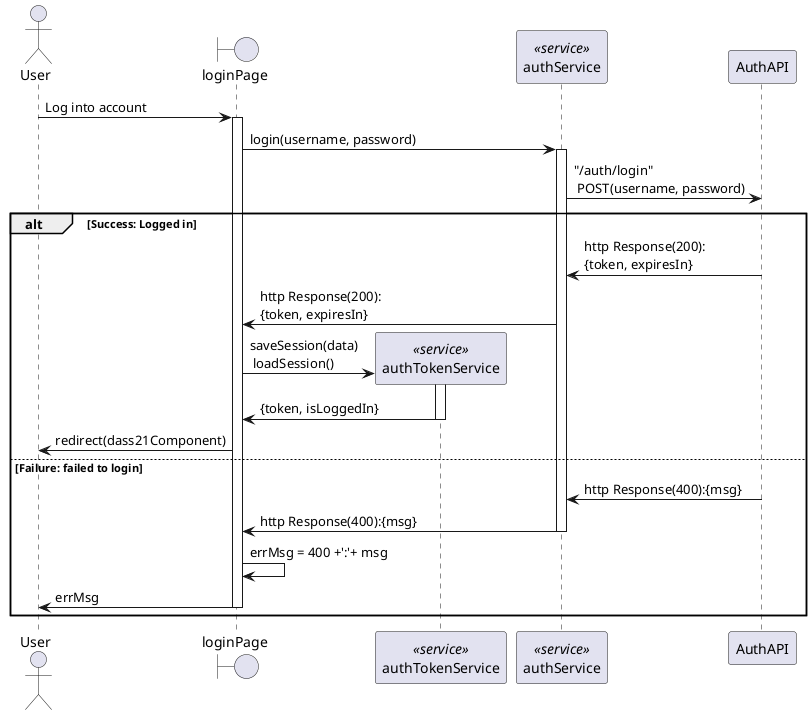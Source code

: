 @startuml

actor User
boundary loginPage as login
participant authTokenService as authToken <<service>>
participant authService as auth <<service>>
participant AuthAPI

User -> login: Log into account
activate login
login -> auth: login(username, password)
activate auth
auth -> AuthAPI:"/auth/login"\n POST(username, password)
alt Success: Logged in
  auth <- AuthAPI:http Response(200):\n{token, expiresIn}
  login <- auth: http Response(200):\n{token, expiresIn}
  login -> authToken**: saveSession(data)\n loadSession()
  activate authToken
  authToken -> login: {token, isLoggedIn}
  deactivate authToken
  login -> User: redirect(dass21Component)
else Failure: failed to login
  auth <- AuthAPI:http Response(400):{msg}
  login <- auth: http Response(400):{msg}
  deactivate auth
  login -> login: errMsg = 400 +':'+ msg
  User <- login: errMsg
  deactivate login
end

@enduml
